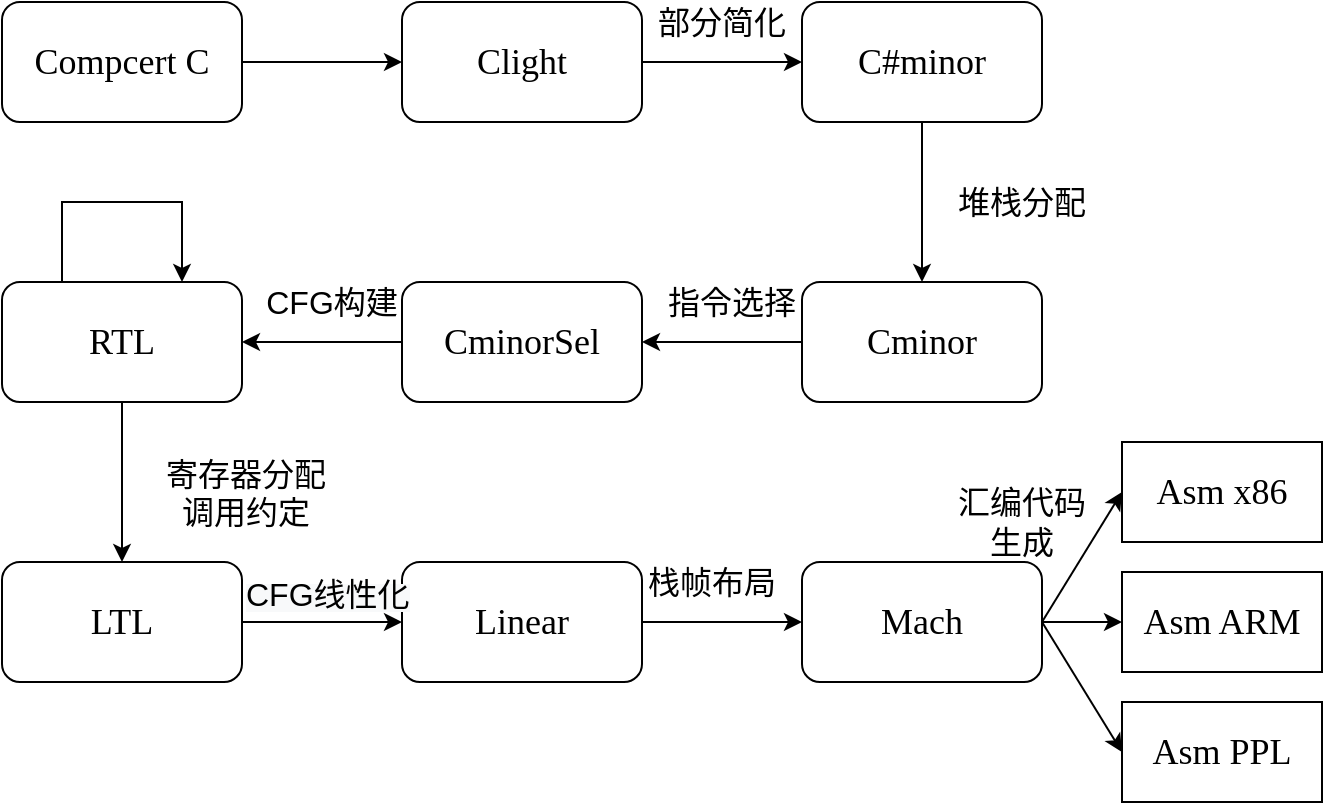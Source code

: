 <mxfile version="14.6.13" type="github">
  <diagram id="l8Hi1uYMy0TQVYjPvtuB" name="Page-1">
    <mxGraphModel dx="782" dy="458" grid="1" gridSize="10" guides="1" tooltips="1" connect="1" arrows="1" fold="1" page="1" pageScale="1" pageWidth="827" pageHeight="1169" math="0" shadow="0">
      <root>
        <mxCell id="0" />
        <mxCell id="1" parent="0" />
        <mxCell id="gXLv3gAdqrJArj2_70os-3" value="" style="edgeStyle=orthogonalEdgeStyle;rounded=0;orthogonalLoop=1;jettySize=auto;html=1;" parent="1" source="gXLv3gAdqrJArj2_70os-1" target="gXLv3gAdqrJArj2_70os-2" edge="1">
          <mxGeometry relative="1" as="geometry" />
        </mxCell>
        <mxCell id="gXLv3gAdqrJArj2_70os-1" value="&lt;font face=&quot;Times New Roman&quot; style=&quot;font-size: 18px&quot;&gt;Compcert C&lt;/font&gt;" style="rounded=1;whiteSpace=wrap;html=1;" parent="1" vertex="1">
          <mxGeometry x="130" y="70" width="120" height="60" as="geometry" />
        </mxCell>
        <mxCell id="gXLv3gAdqrJArj2_70os-5" value="" style="edgeStyle=orthogonalEdgeStyle;rounded=0;orthogonalLoop=1;jettySize=auto;html=1;" parent="1" source="gXLv3gAdqrJArj2_70os-2" target="gXLv3gAdqrJArj2_70os-4" edge="1">
          <mxGeometry relative="1" as="geometry" />
        </mxCell>
        <mxCell id="gXLv3gAdqrJArj2_70os-2" value="&lt;font face=&quot;times new roman&quot; style=&quot;font-size: 18px&quot;&gt;Clight&lt;/font&gt;" style="rounded=1;whiteSpace=wrap;html=1;" parent="1" vertex="1">
          <mxGeometry x="330" y="70" width="120" height="60" as="geometry" />
        </mxCell>
        <mxCell id="gXLv3gAdqrJArj2_70os-7" value="" style="edgeStyle=orthogonalEdgeStyle;rounded=0;orthogonalLoop=1;jettySize=auto;html=1;" parent="1" source="gXLv3gAdqrJArj2_70os-4" target="gXLv3gAdqrJArj2_70os-6" edge="1">
          <mxGeometry relative="1" as="geometry" />
        </mxCell>
        <mxCell id="gXLv3gAdqrJArj2_70os-4" value="&lt;font face=&quot;times new roman&quot; style=&quot;font-size: 18px&quot;&gt;C#minor&lt;/font&gt;" style="rounded=1;whiteSpace=wrap;html=1;" parent="1" vertex="1">
          <mxGeometry x="530" y="70" width="120" height="60" as="geometry" />
        </mxCell>
        <mxCell id="gXLv3gAdqrJArj2_70os-9" value="" style="edgeStyle=orthogonalEdgeStyle;rounded=0;orthogonalLoop=1;jettySize=auto;html=1;" parent="1" source="gXLv3gAdqrJArj2_70os-6" target="gXLv3gAdqrJArj2_70os-8" edge="1">
          <mxGeometry relative="1" as="geometry" />
        </mxCell>
        <mxCell id="gXLv3gAdqrJArj2_70os-6" value="&lt;span style=&quot;font-family: &amp;#34;times new roman&amp;#34;&quot;&gt;&lt;font style=&quot;font-size: 18px&quot;&gt;Cminor&lt;/font&gt;&lt;/span&gt;" style="rounded=1;whiteSpace=wrap;html=1;" parent="1" vertex="1">
          <mxGeometry x="530" y="210" width="120" height="60" as="geometry" />
        </mxCell>
        <mxCell id="gXLv3gAdqrJArj2_70os-11" value="" style="edgeStyle=orthogonalEdgeStyle;rounded=0;orthogonalLoop=1;jettySize=auto;html=1;" parent="1" source="gXLv3gAdqrJArj2_70os-8" target="gXLv3gAdqrJArj2_70os-10" edge="1">
          <mxGeometry relative="1" as="geometry" />
        </mxCell>
        <mxCell id="gXLv3gAdqrJArj2_70os-8" value="&lt;span style=&quot;font-family: &amp;#34;times new roman&amp;#34;&quot;&gt;&lt;font style=&quot;font-size: 18px&quot;&gt;CminorSel&lt;/font&gt;&lt;/span&gt;" style="rounded=1;whiteSpace=wrap;html=1;" parent="1" vertex="1">
          <mxGeometry x="330" y="210" width="120" height="60" as="geometry" />
        </mxCell>
        <mxCell id="gXLv3gAdqrJArj2_70os-13" value="" style="edgeStyle=orthogonalEdgeStyle;rounded=0;orthogonalLoop=1;jettySize=auto;html=1;" parent="1" source="gXLv3gAdqrJArj2_70os-10" target="gXLv3gAdqrJArj2_70os-12" edge="1">
          <mxGeometry relative="1" as="geometry" />
        </mxCell>
        <mxCell id="gXLv3gAdqrJArj2_70os-25" style="edgeStyle=orthogonalEdgeStyle;rounded=0;orthogonalLoop=1;jettySize=auto;html=1;exitX=0.25;exitY=0;exitDx=0;exitDy=0;entryX=0.75;entryY=0;entryDx=0;entryDy=0;" parent="1" source="gXLv3gAdqrJArj2_70os-10" target="gXLv3gAdqrJArj2_70os-10" edge="1">
          <mxGeometry relative="1" as="geometry">
            <mxPoint x="250" y="190" as="targetPoint" />
            <Array as="points">
              <mxPoint x="170" y="170" />
              <mxPoint x="230" y="170" />
            </Array>
          </mxGeometry>
        </mxCell>
        <mxCell id="gXLv3gAdqrJArj2_70os-10" value="&lt;font face=&quot;Times New Roman&quot; style=&quot;font-size: 18px&quot;&gt;RTL&lt;/font&gt;" style="rounded=1;whiteSpace=wrap;html=1;" parent="1" vertex="1">
          <mxGeometry x="130" y="210" width="120" height="60" as="geometry" />
        </mxCell>
        <mxCell id="gXLv3gAdqrJArj2_70os-15" value="" style="edgeStyle=orthogonalEdgeStyle;rounded=0;orthogonalLoop=1;jettySize=auto;html=1;" parent="1" source="gXLv3gAdqrJArj2_70os-12" target="gXLv3gAdqrJArj2_70os-14" edge="1">
          <mxGeometry relative="1" as="geometry" />
        </mxCell>
        <mxCell id="gXLv3gAdqrJArj2_70os-12" value="&lt;font face=&quot;Times New Roman&quot; style=&quot;font-size: 18px&quot;&gt;LTL&lt;/font&gt;" style="rounded=1;whiteSpace=wrap;html=1;" parent="1" vertex="1">
          <mxGeometry x="130" y="350" width="120" height="60" as="geometry" />
        </mxCell>
        <mxCell id="gXLv3gAdqrJArj2_70os-17" value="" style="edgeStyle=orthogonalEdgeStyle;rounded=0;orthogonalLoop=1;jettySize=auto;html=1;" parent="1" source="gXLv3gAdqrJArj2_70os-14" target="gXLv3gAdqrJArj2_70os-16" edge="1">
          <mxGeometry relative="1" as="geometry" />
        </mxCell>
        <mxCell id="gXLv3gAdqrJArj2_70os-14" value="&lt;font face=&quot;Times New Roman&quot; style=&quot;font-size: 18px&quot;&gt;Linear&lt;/font&gt;" style="rounded=1;whiteSpace=wrap;html=1;" parent="1" vertex="1">
          <mxGeometry x="330" y="350" width="120" height="60" as="geometry" />
        </mxCell>
        <mxCell id="gXLv3gAdqrJArj2_70os-16" value="&lt;font face=&quot;Times New Roman&quot; style=&quot;font-size: 18px&quot;&gt;Mach&lt;/font&gt;" style="rounded=1;whiteSpace=wrap;html=1;" parent="1" vertex="1">
          <mxGeometry x="530" y="350" width="120" height="60" as="geometry" />
        </mxCell>
        <mxCell id="gXLv3gAdqrJArj2_70os-18" value="&lt;font face=&quot;Times New Roman&quot; style=&quot;font-size: 18px&quot;&gt;Asm x86&lt;/font&gt;" style="rounded=0;whiteSpace=wrap;html=1;" parent="1" vertex="1">
          <mxGeometry x="690" y="290" width="100" height="50" as="geometry" />
        </mxCell>
        <mxCell id="gXLv3gAdqrJArj2_70os-19" value="&lt;font face=&quot;Times New Roman&quot; style=&quot;font-size: 18px&quot;&gt;Asm ARM&lt;/font&gt;" style="rounded=0;whiteSpace=wrap;html=1;" parent="1" vertex="1">
          <mxGeometry x="690" y="355" width="100" height="50" as="geometry" />
        </mxCell>
        <mxCell id="gXLv3gAdqrJArj2_70os-20" value="&lt;font face=&quot;Times New Roman&quot; style=&quot;font-size: 18px&quot;&gt;Asm PPL&lt;/font&gt;" style="rounded=0;whiteSpace=wrap;html=1;" parent="1" vertex="1">
          <mxGeometry x="690" y="420" width="100" height="50" as="geometry" />
        </mxCell>
        <mxCell id="gXLv3gAdqrJArj2_70os-21" value="" style="endArrow=classic;html=1;entryX=0;entryY=0.5;entryDx=0;entryDy=0;exitX=1;exitY=0.5;exitDx=0;exitDy=0;" parent="1" source="gXLv3gAdqrJArj2_70os-16" target="gXLv3gAdqrJArj2_70os-18" edge="1">
          <mxGeometry width="50" height="50" relative="1" as="geometry">
            <mxPoint x="640" y="380" as="sourcePoint" />
            <mxPoint x="690" y="330" as="targetPoint" />
          </mxGeometry>
        </mxCell>
        <mxCell id="gXLv3gAdqrJArj2_70os-22" value="" style="endArrow=classic;html=1;exitX=1;exitY=0.5;exitDx=0;exitDy=0;" parent="1" source="gXLv3gAdqrJArj2_70os-16" edge="1">
          <mxGeometry width="50" height="50" relative="1" as="geometry">
            <mxPoint x="660" y="430" as="sourcePoint" />
            <mxPoint x="690" y="380" as="targetPoint" />
          </mxGeometry>
        </mxCell>
        <mxCell id="gXLv3gAdqrJArj2_70os-23" value="" style="endArrow=classic;html=1;exitX=1;exitY=0.5;exitDx=0;exitDy=0;entryX=0;entryY=0.5;entryDx=0;entryDy=0;" parent="1" source="gXLv3gAdqrJArj2_70os-16" target="gXLv3gAdqrJArj2_70os-20" edge="1">
          <mxGeometry width="50" height="50" relative="1" as="geometry">
            <mxPoint x="470" y="300" as="sourcePoint" />
            <mxPoint x="520" y="250" as="targetPoint" />
          </mxGeometry>
        </mxCell>
        <mxCell id="gXLv3gAdqrJArj2_70os-26" value="&lt;font style=&quot;font-size: 16px&quot;&gt;部分简化&lt;/font&gt;" style="text;html=1;strokeColor=none;fillColor=none;align=center;verticalAlign=middle;whiteSpace=wrap;rounded=0;" parent="1" vertex="1">
          <mxGeometry x="450" y="70" width="80" height="20" as="geometry" />
        </mxCell>
        <mxCell id="gXLv3gAdqrJArj2_70os-27" value="&lt;font style=&quot;font-size: 16px&quot;&gt;指令选择&lt;/font&gt;" style="text;html=1;strokeColor=none;fillColor=none;align=center;verticalAlign=middle;whiteSpace=wrap;rounded=0;" parent="1" vertex="1">
          <mxGeometry x="460" y="210" width="70" height="20" as="geometry" />
        </mxCell>
        <mxCell id="gXLv3gAdqrJArj2_70os-28" value="&lt;font style=&quot;font-size: 16px&quot;&gt;CFG构建&lt;/font&gt;" style="text;html=1;strokeColor=none;fillColor=none;align=center;verticalAlign=middle;whiteSpace=wrap;rounded=0;" parent="1" vertex="1">
          <mxGeometry x="260" y="210" width="70" height="20" as="geometry" />
        </mxCell>
        <mxCell id="gXLv3gAdqrJArj2_70os-29" value="&lt;font style=&quot;font-size: 16px&quot;&gt;堆栈分配&lt;/font&gt;" style="text;html=1;strokeColor=none;fillColor=none;align=center;verticalAlign=middle;whiteSpace=wrap;rounded=0;" parent="1" vertex="1">
          <mxGeometry x="600" y="160" width="80" height="20" as="geometry" />
        </mxCell>
        <mxCell id="gXLv3gAdqrJArj2_70os-30" value="&lt;div style=&quot;text-align: center ; font-size: 16px&quot;&gt;&lt;font face=&quot;helvetica&quot; style=&quot;font-size: 16px&quot;&gt;寄存器分配&lt;/font&gt;&lt;/div&gt;&lt;div style=&quot;text-align: center ; font-size: 16px&quot;&gt;&lt;font face=&quot;helvetica&quot; style=&quot;font-size: 16px&quot;&gt;调用约定&lt;/font&gt;&lt;/div&gt;" style="text;whiteSpace=wrap;html=1;" parent="1" vertex="1">
          <mxGeometry x="210" y="290" width="100" height="30" as="geometry" />
        </mxCell>
        <mxCell id="gXLv3gAdqrJArj2_70os-31" value="&lt;span style=&quot;color: rgb(0 , 0 , 0) ; font-family: &amp;#34;helvetica&amp;#34; ; font-style: normal ; font-weight: 400 ; letter-spacing: normal ; text-align: center ; text-indent: 0px ; text-transform: none ; word-spacing: 0px ; background-color: rgb(248 , 249 , 250) ; display: inline ; float: none&quot;&gt;&lt;font style=&quot;font-size: 16px&quot;&gt;CFG线性化&lt;/font&gt;&lt;/span&gt;" style="text;whiteSpace=wrap;html=1;" parent="1" vertex="1">
          <mxGeometry x="250" y="350" width="85" height="30" as="geometry" />
        </mxCell>
        <mxCell id="gXLv3gAdqrJArj2_70os-32" value="&lt;font style=&quot;font-size: 16px&quot;&gt;栈帧布局&lt;/font&gt;" style="text;html=1;strokeColor=none;fillColor=none;align=center;verticalAlign=middle;whiteSpace=wrap;rounded=0;" parent="1" vertex="1">
          <mxGeometry x="450" y="350" width="70" height="20" as="geometry" />
        </mxCell>
        <mxCell id="gXLv3gAdqrJArj2_70os-33" value="&lt;font style=&quot;font-size: 16px&quot;&gt;汇编代码生成&lt;/font&gt;" style="text;html=1;strokeColor=none;fillColor=none;align=center;verticalAlign=middle;whiteSpace=wrap;rounded=0;" parent="1" vertex="1">
          <mxGeometry x="600" y="320" width="80" height="20" as="geometry" />
        </mxCell>
      </root>
    </mxGraphModel>
  </diagram>
</mxfile>
